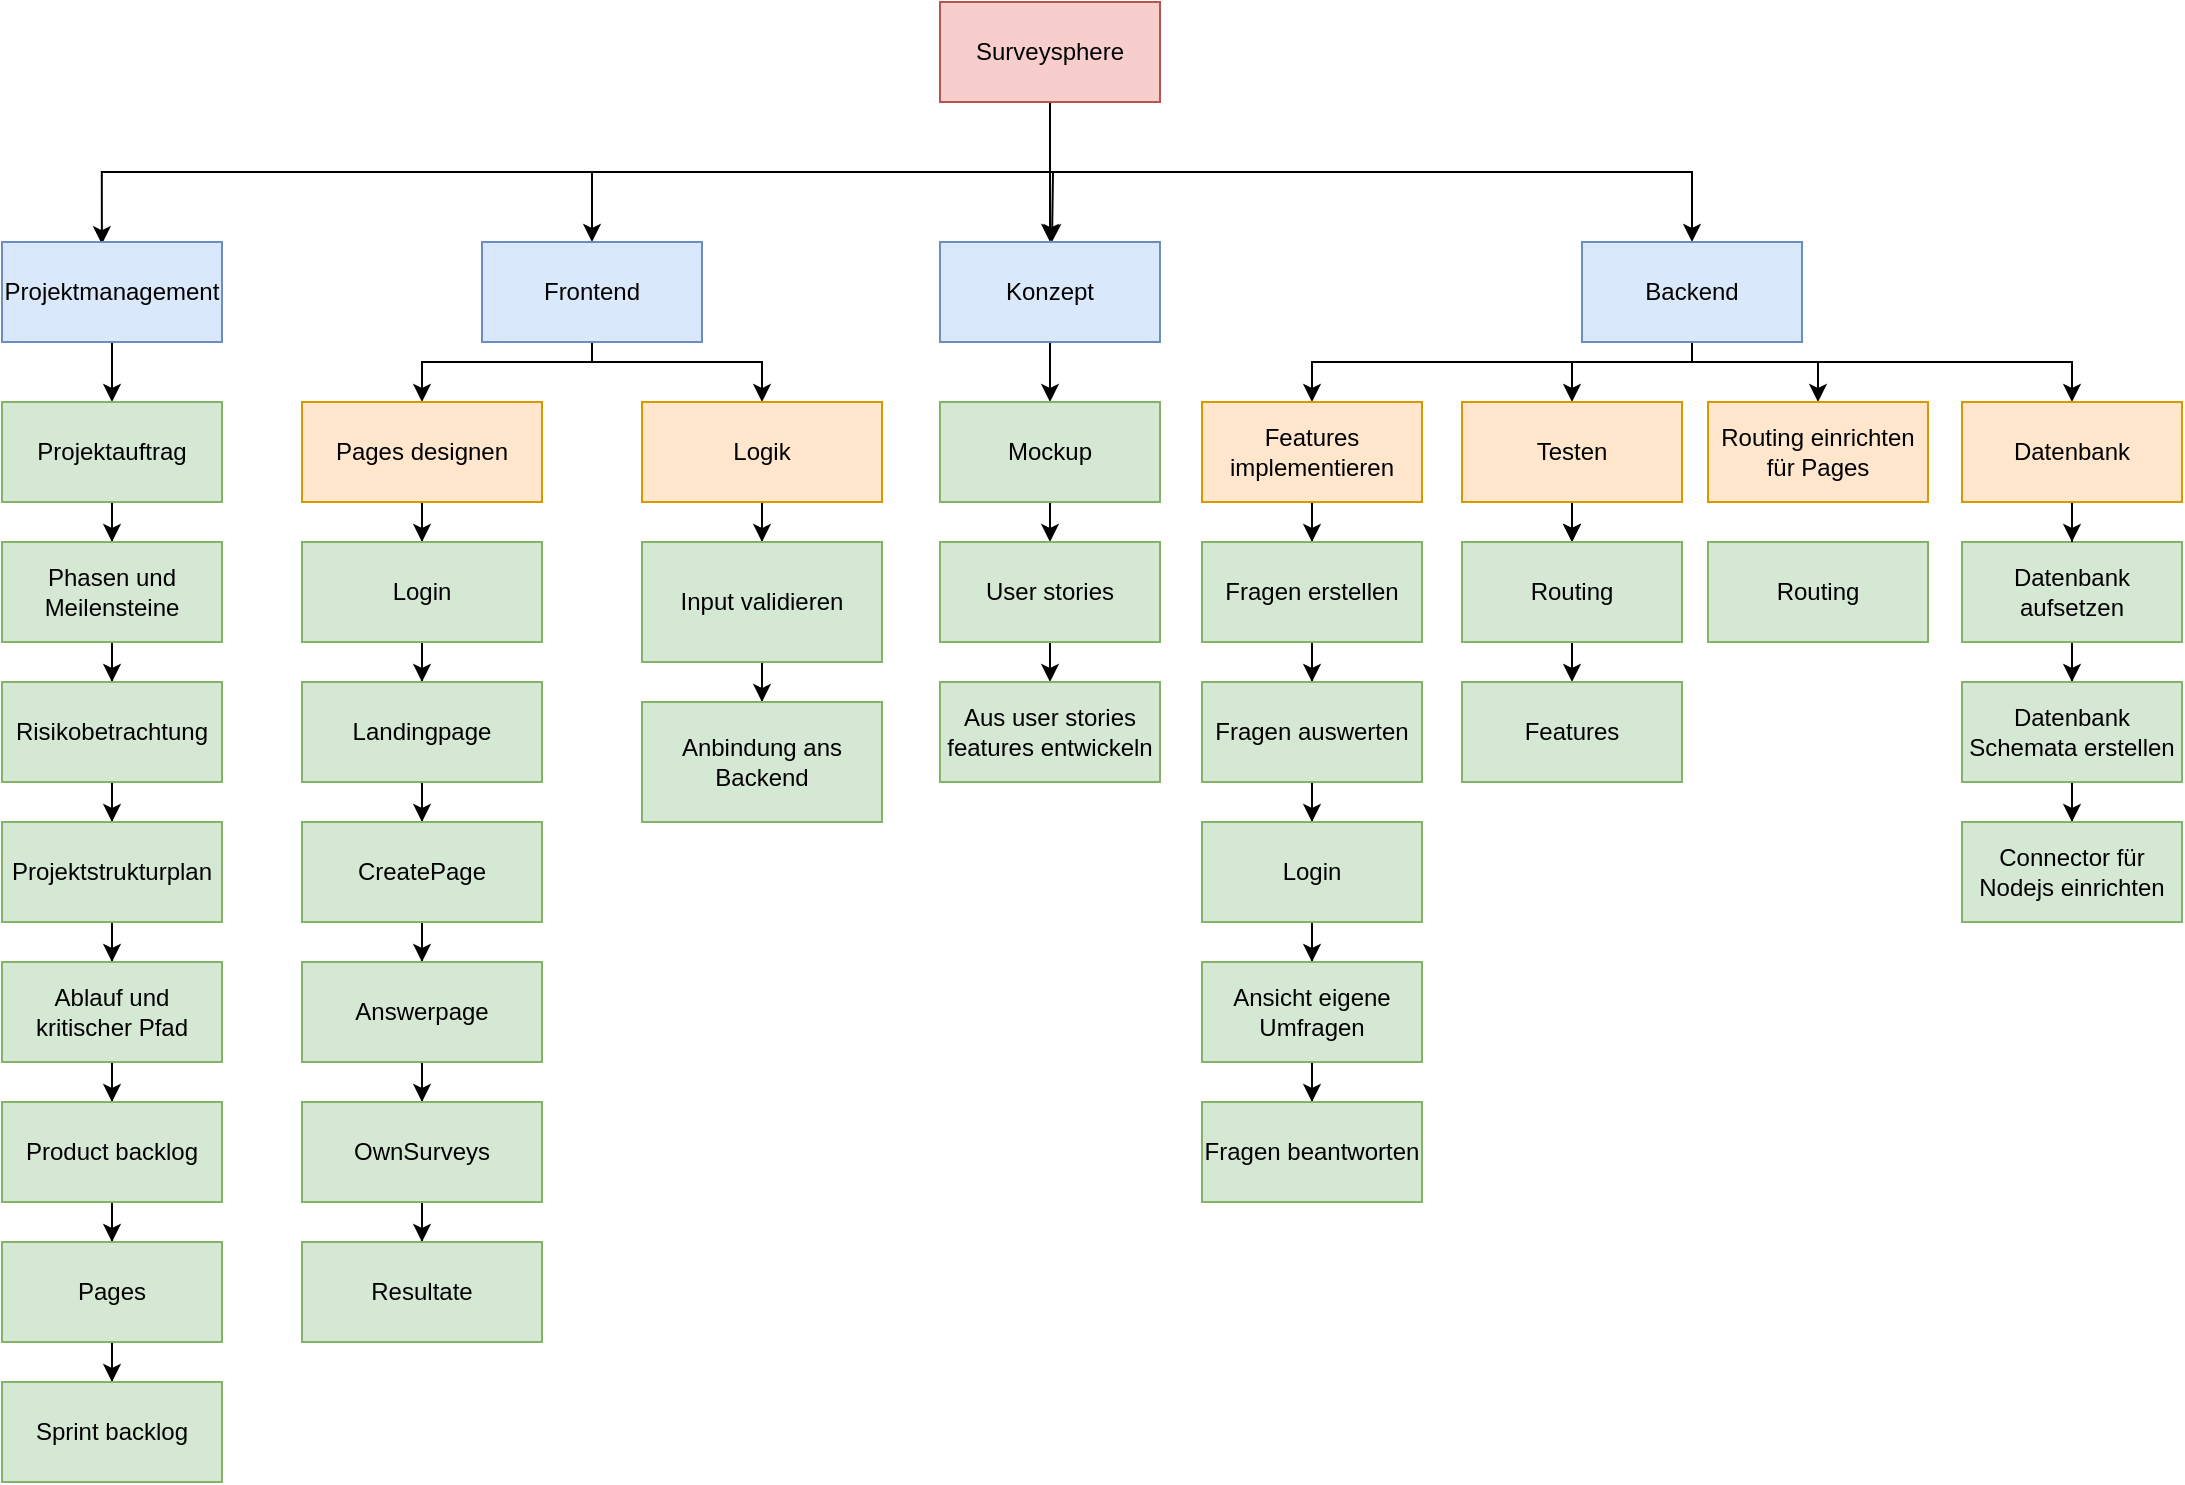 <mxfile version="21.5.1" type="device">
  <diagram name="Page-1" id="p_ReuEUuZX92ZAUJS2A1">
    <mxGraphModel dx="2089" dy="941" grid="1" gridSize="10" guides="1" tooltips="1" connect="1" arrows="1" fold="1" page="1" pageScale="1" pageWidth="827" pageHeight="1169" math="0" shadow="0">
      <root>
        <mxCell id="0" />
        <mxCell id="1" parent="0" />
        <mxCell id="TbzvGz38YFTLobrml-YF-21" style="edgeStyle=orthogonalEdgeStyle;rounded=0;orthogonalLoop=1;jettySize=auto;html=1;exitX=0.5;exitY=1;exitDx=0;exitDy=0;entryX=0.5;entryY=0;entryDx=0;entryDy=0;" parent="1" source="TbzvGz38YFTLobrml-YF-1" target="TbzvGz38YFTLobrml-YF-3" edge="1">
          <mxGeometry relative="1" as="geometry" />
        </mxCell>
        <mxCell id="TbzvGz38YFTLobrml-YF-22" style="edgeStyle=orthogonalEdgeStyle;rounded=0;orthogonalLoop=1;jettySize=auto;html=1;exitX=0.5;exitY=1;exitDx=0;exitDy=0;entryX=0.5;entryY=0;entryDx=0;entryDy=0;" parent="1" source="TbzvGz38YFTLobrml-YF-1" edge="1">
          <mxGeometry relative="1" as="geometry">
            <mxPoint x="415" y="400" as="targetPoint" />
          </mxGeometry>
        </mxCell>
        <mxCell id="TbzvGz38YFTLobrml-YF-23" style="edgeStyle=orthogonalEdgeStyle;rounded=0;orthogonalLoop=1;jettySize=auto;html=1;exitX=0.5;exitY=1;exitDx=0;exitDy=0;entryX=0.5;entryY=0;entryDx=0;entryDy=0;" parent="1" source="TbzvGz38YFTLobrml-YF-1" target="TbzvGz38YFTLobrml-YF-2" edge="1">
          <mxGeometry relative="1" as="geometry" />
        </mxCell>
        <mxCell id="XOEIYb90o35DtpHIdMmY-4" value="" style="edgeStyle=orthogonalEdgeStyle;rounded=0;orthogonalLoop=1;jettySize=auto;html=1;" edge="1" parent="1" source="TbzvGz38YFTLobrml-YF-1" target="R-OroPhZHqtHHQXXWogh-14">
          <mxGeometry relative="1" as="geometry" />
        </mxCell>
        <mxCell id="XOEIYb90o35DtpHIdMmY-8" style="edgeStyle=orthogonalEdgeStyle;rounded=0;orthogonalLoop=1;jettySize=auto;html=1;entryX=0.454;entryY=0.022;entryDx=0;entryDy=0;entryPerimeter=0;" edge="1" parent="1" source="TbzvGz38YFTLobrml-YF-1" target="XOEIYb90o35DtpHIdMmY-2">
          <mxGeometry relative="1" as="geometry">
            <Array as="points">
              <mxPoint x="414" y="365" />
              <mxPoint x="-60" y="365" />
            </Array>
          </mxGeometry>
        </mxCell>
        <mxCell id="TbzvGz38YFTLobrml-YF-1" value="Surveysphere" style="html=1;whiteSpace=wrap;fillColor=#f8cecc;strokeColor=#b85450;" parent="1" vertex="1">
          <mxGeometry x="359" y="280" width="110" height="50" as="geometry" />
        </mxCell>
        <mxCell id="XOEIYb90o35DtpHIdMmY-52" style="edgeStyle=orthogonalEdgeStyle;rounded=0;orthogonalLoop=1;jettySize=auto;html=1;entryX=0.5;entryY=0;entryDx=0;entryDy=0;" edge="1" parent="1" source="TbzvGz38YFTLobrml-YF-2" target="TbzvGz38YFTLobrml-YF-28">
          <mxGeometry relative="1" as="geometry">
            <Array as="points">
              <mxPoint x="735" y="460" />
              <mxPoint x="675" y="460" />
            </Array>
          </mxGeometry>
        </mxCell>
        <mxCell id="XOEIYb90o35DtpHIdMmY-53" style="edgeStyle=orthogonalEdgeStyle;rounded=0;orthogonalLoop=1;jettySize=auto;html=1;entryX=0.5;entryY=0;entryDx=0;entryDy=0;" edge="1" parent="1" source="TbzvGz38YFTLobrml-YF-2" target="TbzvGz38YFTLobrml-YF-30">
          <mxGeometry relative="1" as="geometry">
            <Array as="points">
              <mxPoint x="735" y="460" />
              <mxPoint x="545" y="460" />
            </Array>
          </mxGeometry>
        </mxCell>
        <mxCell id="XOEIYb90o35DtpHIdMmY-54" style="edgeStyle=orthogonalEdgeStyle;rounded=0;orthogonalLoop=1;jettySize=auto;html=1;entryX=0.5;entryY=0;entryDx=0;entryDy=0;" edge="1" parent="1" source="TbzvGz38YFTLobrml-YF-2" target="TbzvGz38YFTLobrml-YF-26">
          <mxGeometry relative="1" as="geometry">
            <Array as="points">
              <mxPoint x="735" y="460" />
              <mxPoint x="798" y="460" />
            </Array>
          </mxGeometry>
        </mxCell>
        <mxCell id="XOEIYb90o35DtpHIdMmY-56" style="edgeStyle=orthogonalEdgeStyle;rounded=0;orthogonalLoop=1;jettySize=auto;html=1;" edge="1" parent="1" source="TbzvGz38YFTLobrml-YF-2" target="R-OroPhZHqtHHQXXWogh-26">
          <mxGeometry relative="1" as="geometry">
            <Array as="points">
              <mxPoint x="735" y="460" />
              <mxPoint x="925" y="460" />
            </Array>
          </mxGeometry>
        </mxCell>
        <mxCell id="TbzvGz38YFTLobrml-YF-2" value="Backend" style="html=1;whiteSpace=wrap;fillColor=#dae8fc;strokeColor=#6c8ebf;" parent="1" vertex="1">
          <mxGeometry x="680" y="400" width="110" height="50" as="geometry" />
        </mxCell>
        <mxCell id="TbzvGz38YFTLobrml-YF-10" value="" style="edgeStyle=orthogonalEdgeStyle;rounded=0;orthogonalLoop=1;jettySize=auto;html=1;entryX=0.5;entryY=1;entryDx=0;entryDy=0;exitX=0.5;exitY=1;exitDx=0;exitDy=0;" parent="1" source="TbzvGz38YFTLobrml-YF-3" target="TbzvGz38YFTLobrml-YF-3" edge="1">
          <mxGeometry relative="1" as="geometry">
            <Array as="points" />
            <mxPoint x="160" y="665" as="targetPoint" />
          </mxGeometry>
        </mxCell>
        <mxCell id="XOEIYb90o35DtpHIdMmY-57" style="edgeStyle=orthogonalEdgeStyle;rounded=0;orthogonalLoop=1;jettySize=auto;html=1;entryX=0.5;entryY=0;entryDx=0;entryDy=0;" edge="1" parent="1" source="TbzvGz38YFTLobrml-YF-3" target="TbzvGz38YFTLobrml-YF-5">
          <mxGeometry relative="1" as="geometry">
            <Array as="points">
              <mxPoint x="185" y="460" />
              <mxPoint x="100" y="460" />
            </Array>
          </mxGeometry>
        </mxCell>
        <mxCell id="XOEIYb90o35DtpHIdMmY-58" style="edgeStyle=orthogonalEdgeStyle;rounded=0;orthogonalLoop=1;jettySize=auto;html=1;entryX=0.5;entryY=0;entryDx=0;entryDy=0;" edge="1" parent="1" source="TbzvGz38YFTLobrml-YF-3" target="R-OroPhZHqtHHQXXWogh-55">
          <mxGeometry relative="1" as="geometry">
            <Array as="points">
              <mxPoint x="185" y="460" />
              <mxPoint x="270" y="460" />
            </Array>
          </mxGeometry>
        </mxCell>
        <mxCell id="TbzvGz38YFTLobrml-YF-3" value="Frontend" style="html=1;whiteSpace=wrap;fillColor=#dae8fc;strokeColor=#6c8ebf;" parent="1" vertex="1">
          <mxGeometry x="130" y="400" width="110" height="50" as="geometry" />
        </mxCell>
        <mxCell id="XOEIYb90o35DtpHIdMmY-31" style="edgeStyle=orthogonalEdgeStyle;rounded=0;orthogonalLoop=1;jettySize=auto;html=1;entryX=0.5;entryY=0;entryDx=0;entryDy=0;" edge="1" parent="1" source="TbzvGz38YFTLobrml-YF-5" target="R-OroPhZHqtHHQXXWogh-1">
          <mxGeometry relative="1" as="geometry" />
        </mxCell>
        <mxCell id="TbzvGz38YFTLobrml-YF-5" value="Pages designen" style="html=1;whiteSpace=wrap;fillColor=#ffe6cc;strokeColor=#d79b00;" parent="1" vertex="1">
          <mxGeometry x="40" y="480" width="120" height="50" as="geometry" />
        </mxCell>
        <mxCell id="XOEIYb90o35DtpHIdMmY-47" style="edgeStyle=orthogonalEdgeStyle;rounded=0;orthogonalLoop=1;jettySize=auto;html=1;entryX=0.5;entryY=0;entryDx=0;entryDy=0;" edge="1" parent="1" source="TbzvGz38YFTLobrml-YF-24" target="R-OroPhZHqtHHQXXWogh-23">
          <mxGeometry relative="1" as="geometry" />
        </mxCell>
        <mxCell id="TbzvGz38YFTLobrml-YF-24" value="Datenbank aufsetzen" style="html=1;whiteSpace=wrap;fillColor=#d5e8d4;strokeColor=#82b366;" parent="1" vertex="1">
          <mxGeometry x="870" y="550" width="110" height="50" as="geometry" />
        </mxCell>
        <mxCell id="TbzvGz38YFTLobrml-YF-26" value="Routing einrichten für Pages" style="html=1;whiteSpace=wrap;fillColor=#ffe6cc;strokeColor=#d79b00;" parent="1" vertex="1">
          <mxGeometry x="743" y="480" width="110" height="50" as="geometry" />
        </mxCell>
        <mxCell id="R-OroPhZHqtHHQXXWogh-36" value="" style="edgeStyle=orthogonalEdgeStyle;rounded=0;orthogonalLoop=1;jettySize=auto;html=1;" parent="1" source="TbzvGz38YFTLobrml-YF-28" target="R-OroPhZHqtHHQXXWogh-35" edge="1">
          <mxGeometry relative="1" as="geometry" />
        </mxCell>
        <mxCell id="R-OroPhZHqtHHQXXWogh-37" value="" style="edgeStyle=orthogonalEdgeStyle;rounded=0;orthogonalLoop=1;jettySize=auto;html=1;" parent="1" source="TbzvGz38YFTLobrml-YF-28" target="R-OroPhZHqtHHQXXWogh-35" edge="1">
          <mxGeometry relative="1" as="geometry" />
        </mxCell>
        <mxCell id="TbzvGz38YFTLobrml-YF-28" value="Testen" style="html=1;whiteSpace=wrap;fillColor=#ffe6cc;strokeColor=#d79b00;" parent="1" vertex="1">
          <mxGeometry x="620" y="480" width="110" height="50" as="geometry" />
        </mxCell>
        <mxCell id="R-OroPhZHqtHHQXXWogh-41" value="" style="edgeStyle=orthogonalEdgeStyle;rounded=0;orthogonalLoop=1;jettySize=auto;html=1;" parent="1" source="TbzvGz38YFTLobrml-YF-30" target="R-OroPhZHqtHHQXXWogh-40" edge="1">
          <mxGeometry relative="1" as="geometry" />
        </mxCell>
        <mxCell id="TbzvGz38YFTLobrml-YF-30" value="Features implementieren" style="html=1;whiteSpace=wrap;fillColor=#ffe6cc;strokeColor=#d79b00;" parent="1" vertex="1">
          <mxGeometry x="490" y="480" width="110" height="50" as="geometry" />
        </mxCell>
        <mxCell id="XOEIYb90o35DtpHIdMmY-32" style="edgeStyle=orthogonalEdgeStyle;rounded=0;orthogonalLoop=1;jettySize=auto;html=1;entryX=0.5;entryY=0;entryDx=0;entryDy=0;" edge="1" parent="1" source="R-OroPhZHqtHHQXXWogh-1" target="R-OroPhZHqtHHQXXWogh-3">
          <mxGeometry relative="1" as="geometry" />
        </mxCell>
        <mxCell id="R-OroPhZHqtHHQXXWogh-1" value="Login" style="whiteSpace=wrap;html=1;fillColor=#d5e8d4;strokeColor=#82b366;" parent="1" vertex="1">
          <mxGeometry x="40" y="550" width="120" height="50" as="geometry" />
        </mxCell>
        <mxCell id="XOEIYb90o35DtpHIdMmY-33" style="edgeStyle=orthogonalEdgeStyle;rounded=0;orthogonalLoop=1;jettySize=auto;html=1;entryX=0.5;entryY=0;entryDx=0;entryDy=0;" edge="1" parent="1" source="R-OroPhZHqtHHQXXWogh-3" target="R-OroPhZHqtHHQXXWogh-4">
          <mxGeometry relative="1" as="geometry" />
        </mxCell>
        <mxCell id="R-OroPhZHqtHHQXXWogh-3" value="Landingpage" style="whiteSpace=wrap;html=1;fillColor=#d5e8d4;strokeColor=#82b366;" parent="1" vertex="1">
          <mxGeometry x="40" y="620" width="120" height="50" as="geometry" />
        </mxCell>
        <mxCell id="XOEIYb90o35DtpHIdMmY-34" style="edgeStyle=orthogonalEdgeStyle;rounded=0;orthogonalLoop=1;jettySize=auto;html=1;entryX=0.5;entryY=0;entryDx=0;entryDy=0;" edge="1" parent="1" source="R-OroPhZHqtHHQXXWogh-4" target="R-OroPhZHqtHHQXXWogh-5">
          <mxGeometry relative="1" as="geometry" />
        </mxCell>
        <mxCell id="R-OroPhZHqtHHQXXWogh-4" value="CreatePage" style="whiteSpace=wrap;html=1;fillColor=#d5e8d4;strokeColor=#82b366;" parent="1" vertex="1">
          <mxGeometry x="40" y="690" width="120" height="50" as="geometry" />
        </mxCell>
        <mxCell id="XOEIYb90o35DtpHIdMmY-35" style="edgeStyle=orthogonalEdgeStyle;rounded=0;orthogonalLoop=1;jettySize=auto;html=1;entryX=0.5;entryY=0;entryDx=0;entryDy=0;" edge="1" parent="1" source="R-OroPhZHqtHHQXXWogh-5" target="R-OroPhZHqtHHQXXWogh-6">
          <mxGeometry relative="1" as="geometry" />
        </mxCell>
        <mxCell id="R-OroPhZHqtHHQXXWogh-5" value="Answerpage" style="whiteSpace=wrap;html=1;fillColor=#d5e8d4;strokeColor=#82b366;" parent="1" vertex="1">
          <mxGeometry x="40" y="760" width="120" height="50" as="geometry" />
        </mxCell>
        <mxCell id="XOEIYb90o35DtpHIdMmY-36" style="edgeStyle=orthogonalEdgeStyle;rounded=0;orthogonalLoop=1;jettySize=auto;html=1;entryX=0.5;entryY=0;entryDx=0;entryDy=0;" edge="1" parent="1" source="R-OroPhZHqtHHQXXWogh-6" target="R-OroPhZHqtHHQXXWogh-7">
          <mxGeometry relative="1" as="geometry" />
        </mxCell>
        <mxCell id="R-OroPhZHqtHHQXXWogh-6" value="OwnSurveys" style="whiteSpace=wrap;html=1;fillColor=#d5e8d4;strokeColor=#82b366;" parent="1" vertex="1">
          <mxGeometry x="40" y="830" width="120" height="50" as="geometry" />
        </mxCell>
        <mxCell id="R-OroPhZHqtHHQXXWogh-7" value="Resultate" style="whiteSpace=wrap;html=1;fillColor=#d5e8d4;strokeColor=#82b366;" parent="1" vertex="1">
          <mxGeometry x="40" y="900" width="120" height="50" as="geometry" />
        </mxCell>
        <mxCell id="R-OroPhZHqtHHQXXWogh-52" style="edgeStyle=orthogonalEdgeStyle;rounded=0;orthogonalLoop=1;jettySize=auto;html=1;exitX=0.5;exitY=1;exitDx=0;exitDy=0;" parent="1" source="R-OroPhZHqtHHQXXWogh-14" target="R-OroPhZHqtHHQXXWogh-18" edge="1">
          <mxGeometry relative="1" as="geometry" />
        </mxCell>
        <mxCell id="R-OroPhZHqtHHQXXWogh-14" value="Konzept" style="html=1;whiteSpace=wrap;fillColor=#dae8fc;strokeColor=#6c8ebf;" parent="1" vertex="1">
          <mxGeometry x="359" y="400" width="110" height="50" as="geometry" />
        </mxCell>
        <mxCell id="R-OroPhZHqtHHQXXWogh-53" style="edgeStyle=orthogonalEdgeStyle;rounded=0;orthogonalLoop=1;jettySize=auto;html=1;exitX=0.5;exitY=1;exitDx=0;exitDy=0;entryX=0.5;entryY=0;entryDx=0;entryDy=0;" parent="1" source="R-OroPhZHqtHHQXXWogh-18" target="R-OroPhZHqtHHQXXWogh-19" edge="1">
          <mxGeometry relative="1" as="geometry" />
        </mxCell>
        <mxCell id="R-OroPhZHqtHHQXXWogh-18" value="Mockup" style="html=1;whiteSpace=wrap;fillColor=#d5e8d4;strokeColor=#82b366;" parent="1" vertex="1">
          <mxGeometry x="359" y="480" width="110" height="50" as="geometry" />
        </mxCell>
        <mxCell id="R-OroPhZHqtHHQXXWogh-54" style="edgeStyle=orthogonalEdgeStyle;rounded=0;orthogonalLoop=1;jettySize=auto;html=1;exitX=0.5;exitY=1;exitDx=0;exitDy=0;entryX=0.5;entryY=0;entryDx=0;entryDy=0;" parent="1" source="R-OroPhZHqtHHQXXWogh-19" target="R-OroPhZHqtHHQXXWogh-20" edge="1">
          <mxGeometry relative="1" as="geometry" />
        </mxCell>
        <mxCell id="R-OroPhZHqtHHQXXWogh-19" value="User stories" style="html=1;whiteSpace=wrap;fillColor=#d5e8d4;strokeColor=#82b366;" parent="1" vertex="1">
          <mxGeometry x="359" y="550" width="110" height="50" as="geometry" />
        </mxCell>
        <mxCell id="R-OroPhZHqtHHQXXWogh-20" value="Aus user stories features entwickeln" style="html=1;whiteSpace=wrap;fillColor=#d5e8d4;strokeColor=#82b366;" parent="1" vertex="1">
          <mxGeometry x="359" y="620" width="110" height="50" as="geometry" />
        </mxCell>
        <mxCell id="XOEIYb90o35DtpHIdMmY-50" style="edgeStyle=orthogonalEdgeStyle;rounded=0;orthogonalLoop=1;jettySize=auto;html=1;entryX=0.5;entryY=0;entryDx=0;entryDy=0;" edge="1" parent="1" source="R-OroPhZHqtHHQXXWogh-23" target="R-OroPhZHqtHHQXXWogh-30">
          <mxGeometry relative="1" as="geometry" />
        </mxCell>
        <mxCell id="R-OroPhZHqtHHQXXWogh-23" value="Datenbank Schemata erstellen" style="html=1;whiteSpace=wrap;fillColor=#d5e8d4;strokeColor=#82b366;" parent="1" vertex="1">
          <mxGeometry x="870" y="620" width="110" height="50" as="geometry" />
        </mxCell>
        <mxCell id="XOEIYb90o35DtpHIdMmY-46" style="edgeStyle=orthogonalEdgeStyle;rounded=0;orthogonalLoop=1;jettySize=auto;html=1;entryX=0.5;entryY=0;entryDx=0;entryDy=0;" edge="1" parent="1" source="R-OroPhZHqtHHQXXWogh-26" target="TbzvGz38YFTLobrml-YF-24">
          <mxGeometry relative="1" as="geometry" />
        </mxCell>
        <mxCell id="R-OroPhZHqtHHQXXWogh-26" value="Datenbank" style="html=1;whiteSpace=wrap;fillColor=#ffe6cc;strokeColor=#d79b00;" parent="1" vertex="1">
          <mxGeometry x="870" y="480" width="110" height="50" as="geometry" />
        </mxCell>
        <mxCell id="R-OroPhZHqtHHQXXWogh-30" value="Connector für Nodejs einrichten" style="html=1;whiteSpace=wrap;fillColor=#d5e8d4;strokeColor=#82b366;" parent="1" vertex="1">
          <mxGeometry x="870" y="690" width="110" height="50" as="geometry" />
        </mxCell>
        <mxCell id="R-OroPhZHqtHHQXXWogh-39" style="edgeStyle=orthogonalEdgeStyle;rounded=0;orthogonalLoop=1;jettySize=auto;html=1;exitX=0.5;exitY=1;exitDx=0;exitDy=0;entryX=0.5;entryY=0;entryDx=0;entryDy=0;" parent="1" source="R-OroPhZHqtHHQXXWogh-35" target="R-OroPhZHqtHHQXXWogh-38" edge="1">
          <mxGeometry relative="1" as="geometry" />
        </mxCell>
        <mxCell id="R-OroPhZHqtHHQXXWogh-35" value="Routing" style="html=1;whiteSpace=wrap;fillColor=#d5e8d4;strokeColor=#82b366;" parent="1" vertex="1">
          <mxGeometry x="620" y="550" width="110" height="50" as="geometry" />
        </mxCell>
        <mxCell id="R-OroPhZHqtHHQXXWogh-38" value="Features" style="html=1;whiteSpace=wrap;fillColor=#d5e8d4;strokeColor=#82b366;" parent="1" vertex="1">
          <mxGeometry x="620" y="620" width="110" height="50" as="geometry" />
        </mxCell>
        <mxCell id="R-OroPhZHqtHHQXXWogh-43" value="" style="edgeStyle=orthogonalEdgeStyle;rounded=0;orthogonalLoop=1;jettySize=auto;html=1;" parent="1" source="R-OroPhZHqtHHQXXWogh-40" target="R-OroPhZHqtHHQXXWogh-42" edge="1">
          <mxGeometry relative="1" as="geometry" />
        </mxCell>
        <mxCell id="R-OroPhZHqtHHQXXWogh-40" value="Fragen erstellen" style="html=1;whiteSpace=wrap;fillColor=#d5e8d4;strokeColor=#82b366;" parent="1" vertex="1">
          <mxGeometry x="490" y="550" width="110" height="50" as="geometry" />
        </mxCell>
        <mxCell id="R-OroPhZHqtHHQXXWogh-45" value="" style="edgeStyle=orthogonalEdgeStyle;rounded=0;orthogonalLoop=1;jettySize=auto;html=1;" parent="1" source="R-OroPhZHqtHHQXXWogh-42" target="R-OroPhZHqtHHQXXWogh-44" edge="1">
          <mxGeometry relative="1" as="geometry" />
        </mxCell>
        <mxCell id="R-OroPhZHqtHHQXXWogh-42" value="Fragen auswerten" style="html=1;whiteSpace=wrap;fillColor=#d5e8d4;strokeColor=#82b366;" parent="1" vertex="1">
          <mxGeometry x="490" y="620" width="110" height="50" as="geometry" />
        </mxCell>
        <mxCell id="R-OroPhZHqtHHQXXWogh-47" value="" style="edgeStyle=orthogonalEdgeStyle;rounded=0;orthogonalLoop=1;jettySize=auto;html=1;" parent="1" source="R-OroPhZHqtHHQXXWogh-44" target="R-OroPhZHqtHHQXXWogh-46" edge="1">
          <mxGeometry relative="1" as="geometry" />
        </mxCell>
        <mxCell id="R-OroPhZHqtHHQXXWogh-44" value="Login" style="html=1;whiteSpace=wrap;fillColor=#d5e8d4;strokeColor=#82b366;" parent="1" vertex="1">
          <mxGeometry x="490" y="690" width="110" height="50" as="geometry" />
        </mxCell>
        <mxCell id="R-OroPhZHqtHHQXXWogh-49" value="" style="edgeStyle=orthogonalEdgeStyle;rounded=0;orthogonalLoop=1;jettySize=auto;html=1;" parent="1" source="R-OroPhZHqtHHQXXWogh-46" target="R-OroPhZHqtHHQXXWogh-48" edge="1">
          <mxGeometry relative="1" as="geometry" />
        </mxCell>
        <mxCell id="R-OroPhZHqtHHQXXWogh-46" value="Ansicht eigene Umfragen" style="html=1;whiteSpace=wrap;fillColor=#d5e8d4;strokeColor=#82b366;" parent="1" vertex="1">
          <mxGeometry x="490" y="760" width="110" height="50" as="geometry" />
        </mxCell>
        <mxCell id="R-OroPhZHqtHHQXXWogh-48" value="Fragen beantworten" style="html=1;whiteSpace=wrap;fillColor=#d5e8d4;strokeColor=#82b366;" parent="1" vertex="1">
          <mxGeometry x="490" y="830" width="110" height="50" as="geometry" />
        </mxCell>
        <mxCell id="R-OroPhZHqtHHQXXWogh-63" value="" style="edgeStyle=orthogonalEdgeStyle;rounded=0;orthogonalLoop=1;jettySize=auto;html=1;" parent="1" source="R-OroPhZHqtHHQXXWogh-55" target="R-OroPhZHqtHHQXXWogh-62" edge="1">
          <mxGeometry relative="1" as="geometry" />
        </mxCell>
        <mxCell id="R-OroPhZHqtHHQXXWogh-55" value="Logik" style="whiteSpace=wrap;html=1;fillColor=#ffe6cc;strokeColor=#d79b00;" parent="1" vertex="1">
          <mxGeometry x="210" y="480" width="120" height="50" as="geometry" />
        </mxCell>
        <mxCell id="XOEIYb90o35DtpHIdMmY-27" style="edgeStyle=orthogonalEdgeStyle;rounded=0;orthogonalLoop=1;jettySize=auto;html=1;entryX=0.5;entryY=0;entryDx=0;entryDy=0;" edge="1" parent="1" source="R-OroPhZHqtHHQXXWogh-62" target="R-OroPhZHqtHHQXXWogh-64">
          <mxGeometry relative="1" as="geometry" />
        </mxCell>
        <mxCell id="R-OroPhZHqtHHQXXWogh-62" value="Input validieren" style="whiteSpace=wrap;html=1;fillColor=#d5e8d4;strokeColor=#82b366;" parent="1" vertex="1">
          <mxGeometry x="210" y="550" width="120" height="60" as="geometry" />
        </mxCell>
        <mxCell id="R-OroPhZHqtHHQXXWogh-64" value="Anbindung ans Backend" style="whiteSpace=wrap;html=1;fillColor=#d5e8d4;strokeColor=#82b366;" parent="1" vertex="1">
          <mxGeometry x="210" y="630" width="120" height="60" as="geometry" />
        </mxCell>
        <mxCell id="XOEIYb90o35DtpHIdMmY-37" style="edgeStyle=orthogonalEdgeStyle;rounded=0;orthogonalLoop=1;jettySize=auto;html=1;entryX=0.5;entryY=0;entryDx=0;entryDy=0;" edge="1" parent="1" source="XOEIYb90o35DtpHIdMmY-2" target="XOEIYb90o35DtpHIdMmY-9">
          <mxGeometry relative="1" as="geometry" />
        </mxCell>
        <mxCell id="XOEIYb90o35DtpHIdMmY-2" value="Projektmanagement" style="html=1;whiteSpace=wrap;fillColor=#dae8fc;strokeColor=#6c8ebf;" vertex="1" parent="1">
          <mxGeometry x="-110" y="400" width="110" height="50" as="geometry" />
        </mxCell>
        <mxCell id="XOEIYb90o35DtpHIdMmY-38" style="edgeStyle=orthogonalEdgeStyle;rounded=0;orthogonalLoop=1;jettySize=auto;html=1;" edge="1" parent="1" source="XOEIYb90o35DtpHIdMmY-9" target="XOEIYb90o35DtpHIdMmY-10">
          <mxGeometry relative="1" as="geometry" />
        </mxCell>
        <mxCell id="XOEIYb90o35DtpHIdMmY-9" value="Projektauftrag" style="html=1;whiteSpace=wrap;fillColor=#d5e8d4;strokeColor=#82b366;" vertex="1" parent="1">
          <mxGeometry x="-110" y="480" width="110" height="50" as="geometry" />
        </mxCell>
        <mxCell id="XOEIYb90o35DtpHIdMmY-39" style="edgeStyle=orthogonalEdgeStyle;rounded=0;orthogonalLoop=1;jettySize=auto;html=1;" edge="1" parent="1" source="XOEIYb90o35DtpHIdMmY-10" target="XOEIYb90o35DtpHIdMmY-11">
          <mxGeometry relative="1" as="geometry" />
        </mxCell>
        <mxCell id="XOEIYb90o35DtpHIdMmY-10" value="Phasen und Meilensteine" style="html=1;whiteSpace=wrap;fillColor=#d5e8d4;strokeColor=#82b366;" vertex="1" parent="1">
          <mxGeometry x="-110" y="550" width="110" height="50" as="geometry" />
        </mxCell>
        <mxCell id="XOEIYb90o35DtpHIdMmY-40" style="edgeStyle=orthogonalEdgeStyle;rounded=0;orthogonalLoop=1;jettySize=auto;html=1;" edge="1" parent="1" source="XOEIYb90o35DtpHIdMmY-11" target="XOEIYb90o35DtpHIdMmY-12">
          <mxGeometry relative="1" as="geometry" />
        </mxCell>
        <mxCell id="XOEIYb90o35DtpHIdMmY-11" value="Risikobetrachtung" style="html=1;whiteSpace=wrap;fillColor=#d5e8d4;strokeColor=#82b366;" vertex="1" parent="1">
          <mxGeometry x="-110" y="620" width="110" height="50" as="geometry" />
        </mxCell>
        <mxCell id="XOEIYb90o35DtpHIdMmY-41" style="edgeStyle=orthogonalEdgeStyle;rounded=0;orthogonalLoop=1;jettySize=auto;html=1;entryX=0.5;entryY=0;entryDx=0;entryDy=0;" edge="1" parent="1" source="XOEIYb90o35DtpHIdMmY-12" target="XOEIYb90o35DtpHIdMmY-13">
          <mxGeometry relative="1" as="geometry" />
        </mxCell>
        <mxCell id="XOEIYb90o35DtpHIdMmY-12" value="Projektstrukturplan" style="html=1;whiteSpace=wrap;fillColor=#d5e8d4;strokeColor=#82b366;" vertex="1" parent="1">
          <mxGeometry x="-110" y="690" width="110" height="50" as="geometry" />
        </mxCell>
        <mxCell id="XOEIYb90o35DtpHIdMmY-42" style="edgeStyle=orthogonalEdgeStyle;rounded=0;orthogonalLoop=1;jettySize=auto;html=1;" edge="1" parent="1" source="XOEIYb90o35DtpHIdMmY-13" target="XOEIYb90o35DtpHIdMmY-14">
          <mxGeometry relative="1" as="geometry" />
        </mxCell>
        <mxCell id="XOEIYb90o35DtpHIdMmY-13" value="Ablauf und kritischer Pfad" style="html=1;whiteSpace=wrap;fillColor=#d5e8d4;strokeColor=#82b366;" vertex="1" parent="1">
          <mxGeometry x="-110" y="760" width="110" height="50" as="geometry" />
        </mxCell>
        <mxCell id="XOEIYb90o35DtpHIdMmY-43" style="edgeStyle=orthogonalEdgeStyle;rounded=0;orthogonalLoop=1;jettySize=auto;html=1;" edge="1" parent="1" source="XOEIYb90o35DtpHIdMmY-14" target="XOEIYb90o35DtpHIdMmY-15">
          <mxGeometry relative="1" as="geometry" />
        </mxCell>
        <mxCell id="XOEIYb90o35DtpHIdMmY-14" value="Product backlog" style="html=1;whiteSpace=wrap;fillColor=#d5e8d4;strokeColor=#82b366;" vertex="1" parent="1">
          <mxGeometry x="-110" y="830" width="110" height="50" as="geometry" />
        </mxCell>
        <mxCell id="XOEIYb90o35DtpHIdMmY-44" style="edgeStyle=orthogonalEdgeStyle;rounded=0;orthogonalLoop=1;jettySize=auto;html=1;" edge="1" parent="1" source="XOEIYb90o35DtpHIdMmY-15" target="XOEIYb90o35DtpHIdMmY-16">
          <mxGeometry relative="1" as="geometry" />
        </mxCell>
        <mxCell id="XOEIYb90o35DtpHIdMmY-15" value="Pages" style="html=1;whiteSpace=wrap;fillColor=#d5e8d4;strokeColor=#82b366;" vertex="1" parent="1">
          <mxGeometry x="-110" y="900" width="110" height="50" as="geometry" />
        </mxCell>
        <mxCell id="XOEIYb90o35DtpHIdMmY-16" value="Sprint backlog" style="html=1;whiteSpace=wrap;fillColor=#d5e8d4;strokeColor=#82b366;" vertex="1" parent="1">
          <mxGeometry x="-110" y="970" width="110" height="50" as="geometry" />
        </mxCell>
        <mxCell id="XOEIYb90o35DtpHIdMmY-26" value="Routing" style="html=1;whiteSpace=wrap;fillColor=#d5e8d4;strokeColor=#82b366;" vertex="1" parent="1">
          <mxGeometry x="743" y="550" width="110" height="50" as="geometry" />
        </mxCell>
        <mxCell id="XOEIYb90o35DtpHIdMmY-30" style="edgeStyle=orthogonalEdgeStyle;rounded=0;orthogonalLoop=1;jettySize=auto;html=1;exitX=0.5;exitY=1;exitDx=0;exitDy=0;" edge="1" parent="1" source="R-OroPhZHqtHHQXXWogh-55" target="R-OroPhZHqtHHQXXWogh-55">
          <mxGeometry relative="1" as="geometry" />
        </mxCell>
      </root>
    </mxGraphModel>
  </diagram>
</mxfile>
